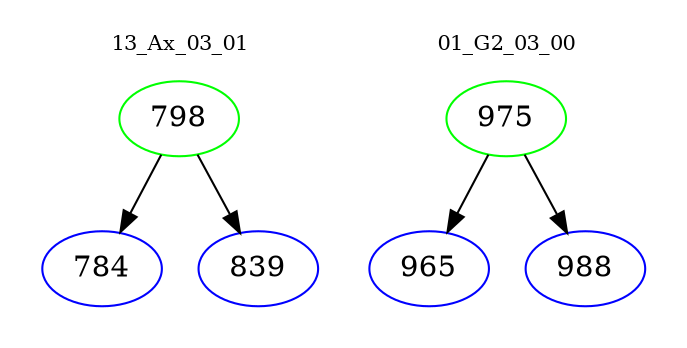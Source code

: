 digraph{
subgraph cluster_0 {
color = white
label = "13_Ax_03_01";
fontsize=10;
T0_798 [label="798", color="green"]
T0_798 -> T0_784 [color="black"]
T0_784 [label="784", color="blue"]
T0_798 -> T0_839 [color="black"]
T0_839 [label="839", color="blue"]
}
subgraph cluster_1 {
color = white
label = "01_G2_03_00";
fontsize=10;
T1_975 [label="975", color="green"]
T1_975 -> T1_965 [color="black"]
T1_965 [label="965", color="blue"]
T1_975 -> T1_988 [color="black"]
T1_988 [label="988", color="blue"]
}
}

